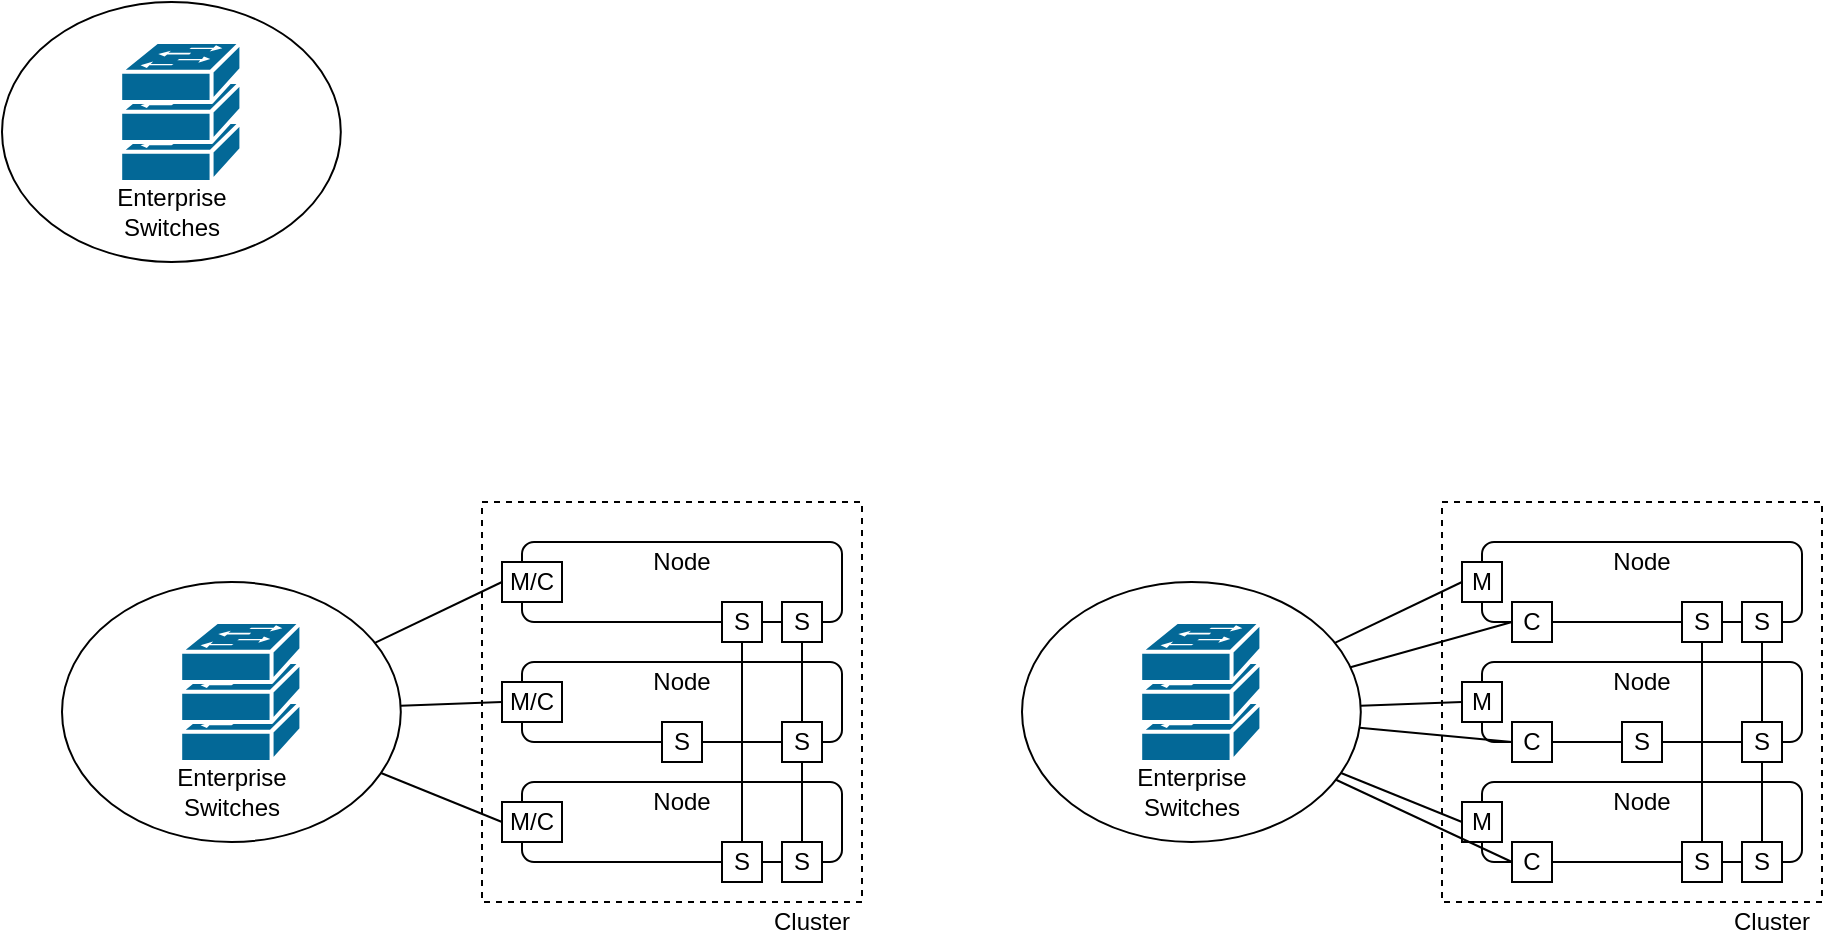 <mxfile version="24.1.0" type="device" pages="3">
  <diagram name="Switchless" id="L3JFJF_DtL5ET09tro5s">
    <mxGraphModel dx="1434" dy="836" grid="1" gridSize="10" guides="1" tooltips="1" connect="1" arrows="1" fold="1" page="1" pageScale="1" pageWidth="1100" pageHeight="1100" math="0" shadow="0">
      <root>
        <mxCell id="0" />
        <mxCell id="1" parent="0" />
        <mxCell id="WB8L8hGzroc2A-S5RZO--23" value="" style="rounded=0;whiteSpace=wrap;html=1;fillColor=none;dashed=1;" parent="1" vertex="1">
          <mxGeometry x="320" y="440" width="190" height="200" as="geometry" />
        </mxCell>
        <mxCell id="WB8L8hGzroc2A-S5RZO--2" value="" style="rounded=1;whiteSpace=wrap;html=1;" parent="1" vertex="1">
          <mxGeometry x="340" y="460" width="160" height="40" as="geometry" />
        </mxCell>
        <mxCell id="WB8L8hGzroc2A-S5RZO--10" value="" style="rounded=1;whiteSpace=wrap;html=1;" parent="1" vertex="1">
          <mxGeometry x="340" y="520" width="160" height="40" as="geometry" />
        </mxCell>
        <mxCell id="WB8L8hGzroc2A-S5RZO--16" value="" style="rounded=1;whiteSpace=wrap;html=1;" parent="1" vertex="1">
          <mxGeometry x="340" y="580" width="160" height="40" as="geometry" />
        </mxCell>
        <mxCell id="WB8L8hGzroc2A-S5RZO--5" value="S" style="rounded=0;whiteSpace=wrap;html=1;" parent="1" vertex="1">
          <mxGeometry x="470" y="490" width="20" height="20" as="geometry" />
        </mxCell>
        <mxCell id="WB8L8hGzroc2A-S5RZO--6" value="S" style="rounded=0;whiteSpace=wrap;html=1;" parent="1" vertex="1">
          <mxGeometry x="440" y="490" width="20" height="20" as="geometry" />
        </mxCell>
        <mxCell id="WB8L8hGzroc2A-S5RZO--7" value="M/C" style="rounded=0;whiteSpace=wrap;html=1;" parent="1" vertex="1">
          <mxGeometry x="330" y="470" width="30" height="20" as="geometry" />
        </mxCell>
        <mxCell id="WB8L8hGzroc2A-S5RZO--11" value="S" style="rounded=0;whiteSpace=wrap;html=1;" parent="1" vertex="1">
          <mxGeometry x="470" y="550" width="20" height="20" as="geometry" />
        </mxCell>
        <mxCell id="WB8L8hGzroc2A-S5RZO--12" value="S" style="rounded=0;whiteSpace=wrap;html=1;" parent="1" vertex="1">
          <mxGeometry x="410" y="550" width="20" height="20" as="geometry" />
        </mxCell>
        <mxCell id="WB8L8hGzroc2A-S5RZO--13" value="M/C" style="rounded=0;whiteSpace=wrap;html=1;" parent="1" vertex="1">
          <mxGeometry x="330" y="530" width="30" height="20" as="geometry" />
        </mxCell>
        <mxCell id="WB8L8hGzroc2A-S5RZO--17" value="S" style="rounded=0;whiteSpace=wrap;html=1;" parent="1" vertex="1">
          <mxGeometry x="470" y="610" width="20" height="20" as="geometry" />
        </mxCell>
        <mxCell id="WB8L8hGzroc2A-S5RZO--18" value="S" style="rounded=0;whiteSpace=wrap;html=1;" parent="1" vertex="1">
          <mxGeometry x="440" y="610" width="20" height="20" as="geometry" />
        </mxCell>
        <mxCell id="WB8L8hGzroc2A-S5RZO--19" value="M/C" style="rounded=0;whiteSpace=wrap;html=1;" parent="1" vertex="1">
          <mxGeometry x="330" y="590" width="30" height="20" as="geometry" />
        </mxCell>
        <mxCell id="WB8L8hGzroc2A-S5RZO--33" value="Cluster" style="text;html=1;align=center;verticalAlign=middle;whiteSpace=wrap;rounded=0;" parent="1" vertex="1">
          <mxGeometry x="460" y="640" width="50" height="20" as="geometry" />
        </mxCell>
        <mxCell id="WB8L8hGzroc2A-S5RZO--35" style="rounded=0;orthogonalLoop=1;jettySize=auto;html=1;exitX=0.5;exitY=1;exitDx=0;exitDy=0;entryX=0.5;entryY=0;entryDx=0;entryDy=0;endArrow=none;endFill=0;" parent="1" source="WB8L8hGzroc2A-S5RZO--5" target="WB8L8hGzroc2A-S5RZO--11" edge="1">
          <mxGeometry relative="1" as="geometry" />
        </mxCell>
        <mxCell id="WB8L8hGzroc2A-S5RZO--39" style="rounded=0;orthogonalLoop=1;jettySize=auto;html=1;exitX=0.5;exitY=1;exitDx=0;exitDy=0;entryX=0.5;entryY=0;entryDx=0;entryDy=0;endArrow=none;endFill=0;" parent="1" source="WB8L8hGzroc2A-S5RZO--6" target="WB8L8hGzroc2A-S5RZO--18" edge="1">
          <mxGeometry relative="1" as="geometry" />
        </mxCell>
        <mxCell id="WB8L8hGzroc2A-S5RZO--32" style="rounded=0;orthogonalLoop=1;jettySize=auto;html=1;exitX=0;exitY=0.5;exitDx=0;exitDy=0;endArrow=none;endFill=0;" parent="1" source="WB8L8hGzroc2A-S5RZO--7" target="-4HlIxqyWWa6Zrts2cWI-13" edge="1">
          <mxGeometry relative="1" as="geometry">
            <mxPoint x="214.944" y="545" as="targetPoint" />
          </mxGeometry>
        </mxCell>
        <mxCell id="WB8L8hGzroc2A-S5RZO--37" style="rounded=0;orthogonalLoop=1;jettySize=auto;html=1;exitX=0.5;exitY=1;exitDx=0;exitDy=0;entryX=0.5;entryY=0;entryDx=0;entryDy=0;endArrow=none;endFill=0;" parent="1" source="WB8L8hGzroc2A-S5RZO--11" target="WB8L8hGzroc2A-S5RZO--17" edge="1">
          <mxGeometry relative="1" as="geometry" />
        </mxCell>
        <mxCell id="WB8L8hGzroc2A-S5RZO--31" style="rounded=0;orthogonalLoop=1;jettySize=auto;html=1;exitX=0;exitY=0.5;exitDx=0;exitDy=0;endArrow=none;endFill=0;" parent="1" source="WB8L8hGzroc2A-S5RZO--13" target="-4HlIxqyWWa6Zrts2cWI-13" edge="1">
          <mxGeometry relative="1" as="geometry">
            <mxPoint x="215.3" y="556.205" as="targetPoint" />
          </mxGeometry>
        </mxCell>
        <mxCell id="WB8L8hGzroc2A-S5RZO--30" style="rounded=0;orthogonalLoop=1;jettySize=auto;html=1;exitX=0;exitY=0.5;exitDx=0;exitDy=0;endArrow=none;endFill=0;" parent="1" source="WB8L8hGzroc2A-S5RZO--19" target="-4HlIxqyWWa6Zrts2cWI-13" edge="1">
          <mxGeometry relative="1" as="geometry">
            <mxPoint x="215.3" y="567.589" as="targetPoint" />
          </mxGeometry>
        </mxCell>
        <mxCell id="WB8L8hGzroc2A-S5RZO--42" value="" style="rounded=0;whiteSpace=wrap;html=1;fillColor=none;dashed=1;" parent="1" vertex="1">
          <mxGeometry x="800" y="440" width="190" height="200" as="geometry" />
        </mxCell>
        <mxCell id="WB8L8hGzroc2A-S5RZO--43" value="" style="rounded=1;whiteSpace=wrap;html=1;" parent="1" vertex="1">
          <mxGeometry x="820" y="460" width="160" height="40" as="geometry" />
        </mxCell>
        <mxCell id="WB8L8hGzroc2A-S5RZO--44" value="" style="rounded=1;whiteSpace=wrap;html=1;" parent="1" vertex="1">
          <mxGeometry x="820" y="520" width="160" height="40" as="geometry" />
        </mxCell>
        <mxCell id="WB8L8hGzroc2A-S5RZO--45" value="" style="rounded=1;whiteSpace=wrap;html=1;" parent="1" vertex="1">
          <mxGeometry x="820" y="580" width="160" height="40" as="geometry" />
        </mxCell>
        <mxCell id="WB8L8hGzroc2A-S5RZO--46" value="S" style="rounded=0;whiteSpace=wrap;html=1;" parent="1" vertex="1">
          <mxGeometry x="950" y="490" width="20" height="20" as="geometry" />
        </mxCell>
        <mxCell id="WB8L8hGzroc2A-S5RZO--47" value="S" style="rounded=0;whiteSpace=wrap;html=1;" parent="1" vertex="1">
          <mxGeometry x="920" y="490" width="20" height="20" as="geometry" />
        </mxCell>
        <mxCell id="WB8L8hGzroc2A-S5RZO--48" value="M" style="rounded=0;whiteSpace=wrap;html=1;" parent="1" vertex="1">
          <mxGeometry x="810" y="470" width="20" height="20" as="geometry" />
        </mxCell>
        <mxCell id="WB8L8hGzroc2A-S5RZO--49" value="S" style="rounded=0;whiteSpace=wrap;html=1;" parent="1" vertex="1">
          <mxGeometry x="950" y="550" width="20" height="20" as="geometry" />
        </mxCell>
        <mxCell id="WB8L8hGzroc2A-S5RZO--50" value="S" style="rounded=0;whiteSpace=wrap;html=1;" parent="1" vertex="1">
          <mxGeometry x="890" y="550" width="20" height="20" as="geometry" />
        </mxCell>
        <mxCell id="WB8L8hGzroc2A-S5RZO--52" value="S" style="rounded=0;whiteSpace=wrap;html=1;" parent="1" vertex="1">
          <mxGeometry x="950" y="610" width="20" height="20" as="geometry" />
        </mxCell>
        <mxCell id="WB8L8hGzroc2A-S5RZO--53" value="S" style="rounded=0;whiteSpace=wrap;html=1;" parent="1" vertex="1">
          <mxGeometry x="920" y="610" width="20" height="20" as="geometry" />
        </mxCell>
        <mxCell id="WB8L8hGzroc2A-S5RZO--55" value="Cluster" style="text;html=1;align=center;verticalAlign=middle;whiteSpace=wrap;rounded=0;" parent="1" vertex="1">
          <mxGeometry x="940" y="640" width="50" height="20" as="geometry" />
        </mxCell>
        <mxCell id="WB8L8hGzroc2A-S5RZO--56" style="rounded=0;orthogonalLoop=1;jettySize=auto;html=1;exitX=0.5;exitY=1;exitDx=0;exitDy=0;entryX=0.5;entryY=0;entryDx=0;entryDy=0;endArrow=none;endFill=0;" parent="1" source="WB8L8hGzroc2A-S5RZO--46" target="WB8L8hGzroc2A-S5RZO--49" edge="1">
          <mxGeometry relative="1" as="geometry" />
        </mxCell>
        <mxCell id="WB8L8hGzroc2A-S5RZO--57" style="rounded=0;orthogonalLoop=1;jettySize=auto;html=1;exitX=0.5;exitY=1;exitDx=0;exitDy=0;entryX=0.5;entryY=0;entryDx=0;entryDy=0;endArrow=none;endFill=0;" parent="1" source="WB8L8hGzroc2A-S5RZO--47" target="WB8L8hGzroc2A-S5RZO--53" edge="1">
          <mxGeometry relative="1" as="geometry" />
        </mxCell>
        <mxCell id="WB8L8hGzroc2A-S5RZO--58" style="rounded=0;orthogonalLoop=1;jettySize=auto;html=1;exitX=0;exitY=0.5;exitDx=0;exitDy=0;endArrow=none;endFill=0;" parent="1" source="WB8L8hGzroc2A-S5RZO--48" target="-4HlIxqyWWa6Zrts2cWI-19" edge="1">
          <mxGeometry relative="1" as="geometry">
            <mxPoint x="843.755" y="560" as="targetPoint" />
          </mxGeometry>
        </mxCell>
        <mxCell id="WB8L8hGzroc2A-S5RZO--60" style="rounded=0;orthogonalLoop=1;jettySize=auto;html=1;exitX=0.5;exitY=1;exitDx=0;exitDy=0;entryX=0.5;entryY=0;entryDx=0;entryDy=0;endArrow=none;endFill=0;" parent="1" source="WB8L8hGzroc2A-S5RZO--49" target="WB8L8hGzroc2A-S5RZO--52" edge="1">
          <mxGeometry relative="1" as="geometry" />
        </mxCell>
        <mxCell id="WB8L8hGzroc2A-S5RZO--65" style="rounded=0;orthogonalLoop=1;jettySize=auto;html=1;exitX=0;exitY=0.5;exitDx=0;exitDy=0;endArrow=none;endFill=0;" parent="1" source="WB8L8hGzroc2A-S5RZO--64" target="-4HlIxqyWWa6Zrts2cWI-19" edge="1">
          <mxGeometry relative="1" as="geometry">
            <mxPoint x="853.24" y="560" as="targetPoint" />
          </mxGeometry>
        </mxCell>
        <mxCell id="WB8L8hGzroc2A-S5RZO--64" value="C" style="rounded=0;whiteSpace=wrap;html=1;" parent="1" vertex="1">
          <mxGeometry x="835" y="490" width="20" height="20" as="geometry" />
        </mxCell>
        <mxCell id="WB8L8hGzroc2A-S5RZO--70" style="rounded=0;orthogonalLoop=1;jettySize=auto;html=1;exitX=0;exitY=0.5;exitDx=0;exitDy=0;endArrow=none;endFill=0;" parent="1" source="WB8L8hGzroc2A-S5RZO--66" target="-4HlIxqyWWa6Zrts2cWI-19" edge="1">
          <mxGeometry relative="1" as="geometry">
            <mxPoint x="860.6" y="563.177" as="targetPoint" />
          </mxGeometry>
        </mxCell>
        <mxCell id="WB8L8hGzroc2A-S5RZO--66" value="M" style="rounded=0;whiteSpace=wrap;html=1;" parent="1" vertex="1">
          <mxGeometry x="810" y="530" width="20" height="20" as="geometry" />
        </mxCell>
        <mxCell id="WB8L8hGzroc2A-S5RZO--71" style="rounded=0;orthogonalLoop=1;jettySize=auto;html=1;exitX=0;exitY=0.5;exitDx=0;exitDy=0;endArrow=none;endFill=0;" parent="1" source="WB8L8hGzroc2A-S5RZO--67" target="-4HlIxqyWWa6Zrts2cWI-19" edge="1">
          <mxGeometry relative="1" as="geometry">
            <mxPoint x="860.6" y="571.037" as="targetPoint" />
          </mxGeometry>
        </mxCell>
        <mxCell id="WB8L8hGzroc2A-S5RZO--67" value="C" style="rounded=0;whiteSpace=wrap;html=1;" parent="1" vertex="1">
          <mxGeometry x="835" y="550" width="20" height="20" as="geometry" />
        </mxCell>
        <mxCell id="WB8L8hGzroc2A-S5RZO--72" style="rounded=0;orthogonalLoop=1;jettySize=auto;html=1;exitX=0;exitY=0.5;exitDx=0;exitDy=0;endArrow=none;endFill=0;" parent="1" source="WB8L8hGzroc2A-S5RZO--68" target="-4HlIxqyWWa6Zrts2cWI-19" edge="1">
          <mxGeometry relative="1" as="geometry">
            <mxPoint x="860.6" y="583.445" as="targetPoint" />
          </mxGeometry>
        </mxCell>
        <mxCell id="WB8L8hGzroc2A-S5RZO--68" value="M" style="rounded=0;whiteSpace=wrap;html=1;" parent="1" vertex="1">
          <mxGeometry x="810" y="590" width="20" height="20" as="geometry" />
        </mxCell>
        <mxCell id="WB8L8hGzroc2A-S5RZO--73" style="rounded=0;orthogonalLoop=1;jettySize=auto;html=1;exitX=0;exitY=0.5;exitDx=0;exitDy=0;endArrow=none;endFill=0;" parent="1" source="WB8L8hGzroc2A-S5RZO--69" target="-4HlIxqyWWa6Zrts2cWI-19" edge="1">
          <mxGeometry relative="1" as="geometry">
            <mxPoint x="860.6" y="586.888" as="targetPoint" />
          </mxGeometry>
        </mxCell>
        <mxCell id="WB8L8hGzroc2A-S5RZO--69" value="C" style="rounded=0;whiteSpace=wrap;html=1;" parent="1" vertex="1">
          <mxGeometry x="835" y="610" width="20" height="20" as="geometry" />
        </mxCell>
        <mxCell id="WB8L8hGzroc2A-S5RZO--74" value="Node" style="text;html=1;align=center;verticalAlign=middle;whiteSpace=wrap;rounded=0;" parent="1" vertex="1">
          <mxGeometry x="400" y="520" width="40" height="20" as="geometry" />
        </mxCell>
        <mxCell id="WB8L8hGzroc2A-S5RZO--75" value="Node" style="text;html=1;align=center;verticalAlign=middle;whiteSpace=wrap;rounded=0;" parent="1" vertex="1">
          <mxGeometry x="400" y="460" width="40" height="20" as="geometry" />
        </mxCell>
        <mxCell id="WB8L8hGzroc2A-S5RZO--76" value="Node" style="text;html=1;align=center;verticalAlign=middle;whiteSpace=wrap;rounded=0;" parent="1" vertex="1">
          <mxGeometry x="400" y="580" width="40" height="20" as="geometry" />
        </mxCell>
        <mxCell id="WB8L8hGzroc2A-S5RZO--77" value="Node" style="text;html=1;align=center;verticalAlign=middle;whiteSpace=wrap;rounded=0;" parent="1" vertex="1">
          <mxGeometry x="880" y="520" width="40" height="20" as="geometry" />
        </mxCell>
        <mxCell id="WB8L8hGzroc2A-S5RZO--78" value="Node" style="text;html=1;align=center;verticalAlign=middle;whiteSpace=wrap;rounded=0;" parent="1" vertex="1">
          <mxGeometry x="880" y="460" width="40" height="20" as="geometry" />
        </mxCell>
        <mxCell id="WB8L8hGzroc2A-S5RZO--79" value="Node" style="text;html=1;align=center;verticalAlign=middle;whiteSpace=wrap;rounded=0;" parent="1" vertex="1">
          <mxGeometry x="880" y="580" width="40" height="20" as="geometry" />
        </mxCell>
        <mxCell id="-4HlIxqyWWa6Zrts2cWI-11" value="" style="group" parent="1" vertex="1" connectable="0">
          <mxGeometry x="80.0" y="190" width="169.4" height="130" as="geometry" />
        </mxCell>
        <mxCell id="-4HlIxqyWWa6Zrts2cWI-6" value="" style="ellipse;whiteSpace=wrap;html=1;" parent="-4HlIxqyWWa6Zrts2cWI-11" vertex="1">
          <mxGeometry width="169.4" height="130" as="geometry" />
        </mxCell>
        <mxCell id="-4HlIxqyWWa6Zrts2cWI-7" value="" style="shape=mxgraph.cisco.switches.workgroup_switch;sketch=0;html=1;pointerEvents=1;dashed=0;fillColor=#036897;strokeColor=#ffffff;strokeWidth=2;verticalLabelPosition=bottom;verticalAlign=top;align=center;outlineConnect=0;aspect=fixed;" parent="-4HlIxqyWWa6Zrts2cWI-11" vertex="1">
          <mxGeometry x="59.1" y="60" width="60.6" height="30" as="geometry" />
        </mxCell>
        <mxCell id="-4HlIxqyWWa6Zrts2cWI-8" value="" style="shape=mxgraph.cisco.switches.workgroup_switch;sketch=0;html=1;pointerEvents=1;dashed=0;fillColor=#036897;strokeColor=#ffffff;strokeWidth=2;verticalLabelPosition=bottom;verticalAlign=top;align=center;outlineConnect=0;aspect=fixed;" parent="-4HlIxqyWWa6Zrts2cWI-11" vertex="1">
          <mxGeometry x="59.1" y="40" width="60.6" height="30" as="geometry" />
        </mxCell>
        <mxCell id="-4HlIxqyWWa6Zrts2cWI-9" value="" style="shape=mxgraph.cisco.switches.workgroup_switch;sketch=0;html=1;pointerEvents=1;dashed=0;fillColor=#036897;strokeColor=#ffffff;strokeWidth=2;verticalLabelPosition=bottom;verticalAlign=top;align=center;outlineConnect=0;aspect=fixed;" parent="-4HlIxqyWWa6Zrts2cWI-11" vertex="1">
          <mxGeometry x="59.1" y="20" width="60.6" height="30" as="geometry" />
        </mxCell>
        <mxCell id="-4HlIxqyWWa6Zrts2cWI-10" value="Enterprise&lt;div&gt;Switches&lt;/div&gt;" style="text;html=1;align=center;verticalAlign=middle;whiteSpace=wrap;rounded=0;" parent="-4HlIxqyWWa6Zrts2cWI-11" vertex="1">
          <mxGeometry x="49.7" y="90" width="70" height="30" as="geometry" />
        </mxCell>
        <mxCell id="-4HlIxqyWWa6Zrts2cWI-12" value="" style="group" parent="1" vertex="1" connectable="0">
          <mxGeometry x="110.0" y="480" width="169.4" height="130" as="geometry" />
        </mxCell>
        <mxCell id="-4HlIxqyWWa6Zrts2cWI-13" value="" style="ellipse;whiteSpace=wrap;html=1;" parent="-4HlIxqyWWa6Zrts2cWI-12" vertex="1">
          <mxGeometry width="169.4" height="130" as="geometry" />
        </mxCell>
        <mxCell id="-4HlIxqyWWa6Zrts2cWI-14" value="" style="shape=mxgraph.cisco.switches.workgroup_switch;sketch=0;html=1;pointerEvents=1;dashed=0;fillColor=#036897;strokeColor=#ffffff;strokeWidth=2;verticalLabelPosition=bottom;verticalAlign=top;align=center;outlineConnect=0;aspect=fixed;" parent="-4HlIxqyWWa6Zrts2cWI-12" vertex="1">
          <mxGeometry x="59.1" y="60" width="60.6" height="30" as="geometry" />
        </mxCell>
        <mxCell id="-4HlIxqyWWa6Zrts2cWI-15" value="" style="shape=mxgraph.cisco.switches.workgroup_switch;sketch=0;html=1;pointerEvents=1;dashed=0;fillColor=#036897;strokeColor=#ffffff;strokeWidth=2;verticalLabelPosition=bottom;verticalAlign=top;align=center;outlineConnect=0;aspect=fixed;" parent="-4HlIxqyWWa6Zrts2cWI-12" vertex="1">
          <mxGeometry x="59.1" y="40" width="60.6" height="30" as="geometry" />
        </mxCell>
        <mxCell id="-4HlIxqyWWa6Zrts2cWI-16" value="" style="shape=mxgraph.cisco.switches.workgroup_switch;sketch=0;html=1;pointerEvents=1;dashed=0;fillColor=#036897;strokeColor=#ffffff;strokeWidth=2;verticalLabelPosition=bottom;verticalAlign=top;align=center;outlineConnect=0;aspect=fixed;" parent="-4HlIxqyWWa6Zrts2cWI-12" vertex="1">
          <mxGeometry x="59.1" y="20" width="60.6" height="30" as="geometry" />
        </mxCell>
        <mxCell id="-4HlIxqyWWa6Zrts2cWI-17" value="Enterprise&lt;div&gt;Switches&lt;/div&gt;" style="text;html=1;align=center;verticalAlign=middle;whiteSpace=wrap;rounded=0;" parent="-4HlIxqyWWa6Zrts2cWI-12" vertex="1">
          <mxGeometry x="49.7" y="90" width="70" height="30" as="geometry" />
        </mxCell>
        <mxCell id="-4HlIxqyWWa6Zrts2cWI-18" value="" style="group" parent="1" vertex="1" connectable="0">
          <mxGeometry x="590" y="480" width="169.4" height="130" as="geometry" />
        </mxCell>
        <mxCell id="-4HlIxqyWWa6Zrts2cWI-19" value="" style="ellipse;whiteSpace=wrap;html=1;" parent="-4HlIxqyWWa6Zrts2cWI-18" vertex="1">
          <mxGeometry width="169.4" height="130" as="geometry" />
        </mxCell>
        <mxCell id="-4HlIxqyWWa6Zrts2cWI-20" value="" style="shape=mxgraph.cisco.switches.workgroup_switch;sketch=0;html=1;pointerEvents=1;dashed=0;fillColor=#036897;strokeColor=#ffffff;strokeWidth=2;verticalLabelPosition=bottom;verticalAlign=top;align=center;outlineConnect=0;aspect=fixed;" parent="-4HlIxqyWWa6Zrts2cWI-18" vertex="1">
          <mxGeometry x="59.1" y="60" width="60.6" height="30" as="geometry" />
        </mxCell>
        <mxCell id="-4HlIxqyWWa6Zrts2cWI-21" value="" style="shape=mxgraph.cisco.switches.workgroup_switch;sketch=0;html=1;pointerEvents=1;dashed=0;fillColor=#036897;strokeColor=#ffffff;strokeWidth=2;verticalLabelPosition=bottom;verticalAlign=top;align=center;outlineConnect=0;aspect=fixed;" parent="-4HlIxqyWWa6Zrts2cWI-18" vertex="1">
          <mxGeometry x="59.1" y="40" width="60.6" height="30" as="geometry" />
        </mxCell>
        <mxCell id="-4HlIxqyWWa6Zrts2cWI-22" value="" style="shape=mxgraph.cisco.switches.workgroup_switch;sketch=0;html=1;pointerEvents=1;dashed=0;fillColor=#036897;strokeColor=#ffffff;strokeWidth=2;verticalLabelPosition=bottom;verticalAlign=top;align=center;outlineConnect=0;aspect=fixed;" parent="-4HlIxqyWWa6Zrts2cWI-18" vertex="1">
          <mxGeometry x="59.1" y="20" width="60.6" height="30" as="geometry" />
        </mxCell>
        <mxCell id="-4HlIxqyWWa6Zrts2cWI-23" value="Enterprise&lt;div&gt;Switches&lt;/div&gt;" style="text;html=1;align=center;verticalAlign=middle;whiteSpace=wrap;rounded=0;" parent="-4HlIxqyWWa6Zrts2cWI-18" vertex="1">
          <mxGeometry x="49.7" y="90" width="70" height="30" as="geometry" />
        </mxCell>
      </root>
    </mxGraphModel>
  </diagram>
  <diagram id="7Ty9GieAcGpvPau6c2cH" name="Switched NC">
    <mxGraphModel dx="1434" dy="836" grid="1" gridSize="10" guides="1" tooltips="1" connect="1" arrows="1" fold="1" page="1" pageScale="1" pageWidth="1100" pageHeight="1100" math="0" shadow="0">
      <root>
        <mxCell id="0" />
        <mxCell id="1" parent="0" />
        <mxCell id="OV2L5JuDVqSztKzawJqR-21" value="" style="rounded=0;whiteSpace=wrap;html=1;fillColor=none;dashed=1;" parent="1" vertex="1">
          <mxGeometry x="800" y="440" width="190" height="200" as="geometry" />
        </mxCell>
        <mxCell id="OV2L5JuDVqSztKzawJqR-22" value="" style="rounded=1;whiteSpace=wrap;html=1;" parent="1" vertex="1">
          <mxGeometry x="820" y="460" width="160" height="40" as="geometry" />
        </mxCell>
        <mxCell id="OV2L5JuDVqSztKzawJqR-23" value="" style="rounded=1;whiteSpace=wrap;html=1;" parent="1" vertex="1">
          <mxGeometry x="820" y="520" width="160" height="40" as="geometry" />
        </mxCell>
        <mxCell id="OV2L5JuDVqSztKzawJqR-24" value="" style="rounded=1;whiteSpace=wrap;html=1;" parent="1" vertex="1">
          <mxGeometry x="820" y="580" width="160" height="40" as="geometry" />
        </mxCell>
        <mxCell id="OV2L5JuDVqSztKzawJqR-27" value="M" style="rounded=0;whiteSpace=wrap;html=1;" parent="1" vertex="1">
          <mxGeometry x="810" y="470" width="20" height="20" as="geometry" />
        </mxCell>
        <mxCell id="OV2L5JuDVqSztKzawJqR-32" value="Cluster" style="text;html=1;align=center;verticalAlign=middle;whiteSpace=wrap;rounded=0;" parent="1" vertex="1">
          <mxGeometry x="940" y="640" width="50" height="20" as="geometry" />
        </mxCell>
        <mxCell id="OV2L5JuDVqSztKzawJqR-35" style="rounded=0;orthogonalLoop=1;jettySize=auto;html=1;exitX=0;exitY=0.5;exitDx=0;exitDy=0;endArrow=none;endFill=0;" parent="1" source="OV2L5JuDVqSztKzawJqR-27" target="OV2L5JuDVqSztKzawJqR-66" edge="1">
          <mxGeometry relative="1" as="geometry">
            <mxPoint x="843.755" y="560" as="targetPoint" />
          </mxGeometry>
        </mxCell>
        <mxCell id="OV2L5JuDVqSztKzawJqR-37" style="rounded=0;orthogonalLoop=1;jettySize=auto;html=1;exitX=0;exitY=0.5;exitDx=0;exitDy=0;endArrow=none;endFill=0;" parent="1" source="OV2L5JuDVqSztKzawJqR-38" target="OV2L5JuDVqSztKzawJqR-66" edge="1">
          <mxGeometry relative="1" as="geometry">
            <mxPoint x="853.24" y="560" as="targetPoint" />
          </mxGeometry>
        </mxCell>
        <mxCell id="OV2L5JuDVqSztKzawJqR-39" style="rounded=0;orthogonalLoop=1;jettySize=auto;html=1;exitX=0;exitY=0.5;exitDx=0;exitDy=0;endArrow=none;endFill=0;" parent="1" source="OV2L5JuDVqSztKzawJqR-40" target="OV2L5JuDVqSztKzawJqR-66" edge="1">
          <mxGeometry relative="1" as="geometry">
            <mxPoint x="860.6" y="563.177" as="targetPoint" />
          </mxGeometry>
        </mxCell>
        <mxCell id="OV2L5JuDVqSztKzawJqR-40" value="M" style="rounded=0;whiteSpace=wrap;html=1;" parent="1" vertex="1">
          <mxGeometry x="810" y="530" width="20" height="20" as="geometry" />
        </mxCell>
        <mxCell id="OV2L5JuDVqSztKzawJqR-41" style="rounded=0;orthogonalLoop=1;jettySize=auto;html=1;exitX=0;exitY=0.5;exitDx=0;exitDy=0;endArrow=none;endFill=0;" parent="1" source="OV2L5JuDVqSztKzawJqR-42" target="OV2L5JuDVqSztKzawJqR-66" edge="1">
          <mxGeometry relative="1" as="geometry">
            <mxPoint x="860.6" y="571.037" as="targetPoint" />
          </mxGeometry>
        </mxCell>
        <mxCell id="OV2L5JuDVqSztKzawJqR-43" style="rounded=0;orthogonalLoop=1;jettySize=auto;html=1;exitX=0;exitY=0.5;exitDx=0;exitDy=0;endArrow=none;endFill=0;" parent="1" source="OV2L5JuDVqSztKzawJqR-44" target="OV2L5JuDVqSztKzawJqR-66" edge="1">
          <mxGeometry relative="1" as="geometry">
            <mxPoint x="860.6" y="583.445" as="targetPoint" />
          </mxGeometry>
        </mxCell>
        <mxCell id="OV2L5JuDVqSztKzawJqR-44" value="M" style="rounded=0;whiteSpace=wrap;html=1;" parent="1" vertex="1">
          <mxGeometry x="810" y="590" width="20" height="20" as="geometry" />
        </mxCell>
        <mxCell id="OV2L5JuDVqSztKzawJqR-45" style="rounded=0;orthogonalLoop=1;jettySize=auto;html=1;exitX=0;exitY=0.5;exitDx=0;exitDy=0;endArrow=none;endFill=0;" parent="1" source="OV2L5JuDVqSztKzawJqR-46" target="OV2L5JuDVqSztKzawJqR-66" edge="1">
          <mxGeometry relative="1" as="geometry">
            <mxPoint x="860.6" y="586.888" as="targetPoint" />
          </mxGeometry>
        </mxCell>
        <mxCell id="OV2L5JuDVqSztKzawJqR-46" value="C" style="rounded=0;whiteSpace=wrap;html=1;" parent="1" vertex="1">
          <mxGeometry x="850" y="610" width="20" height="20" as="geometry" />
        </mxCell>
        <mxCell id="OV2L5JuDVqSztKzawJqR-50" value="Node" style="text;html=1;align=center;verticalAlign=middle;whiteSpace=wrap;rounded=0;" parent="1" vertex="1">
          <mxGeometry x="880" y="520" width="40" height="20" as="geometry" />
        </mxCell>
        <mxCell id="OV2L5JuDVqSztKzawJqR-51" value="Node" style="text;html=1;align=center;verticalAlign=middle;whiteSpace=wrap;rounded=0;" parent="1" vertex="1">
          <mxGeometry x="880" y="460" width="40" height="20" as="geometry" />
        </mxCell>
        <mxCell id="OV2L5JuDVqSztKzawJqR-52" value="Node" style="text;html=1;align=center;verticalAlign=middle;whiteSpace=wrap;rounded=0;" parent="1" vertex="1">
          <mxGeometry x="880" y="580" width="40" height="20" as="geometry" />
        </mxCell>
        <mxCell id="OV2L5JuDVqSztKzawJqR-53" value="" style="group" parent="1" vertex="1" connectable="0">
          <mxGeometry x="80.0" y="190" width="169.4" height="130" as="geometry" />
        </mxCell>
        <mxCell id="OV2L5JuDVqSztKzawJqR-54" value="" style="ellipse;whiteSpace=wrap;html=1;" parent="OV2L5JuDVqSztKzawJqR-53" vertex="1">
          <mxGeometry width="169.4" height="130" as="geometry" />
        </mxCell>
        <mxCell id="OV2L5JuDVqSztKzawJqR-55" value="" style="shape=mxgraph.cisco.switches.workgroup_switch;sketch=0;html=1;pointerEvents=1;dashed=0;fillColor=#036897;strokeColor=#ffffff;strokeWidth=2;verticalLabelPosition=bottom;verticalAlign=top;align=center;outlineConnect=0;aspect=fixed;" parent="OV2L5JuDVqSztKzawJqR-53" vertex="1">
          <mxGeometry x="59.1" y="60" width="60.6" height="30" as="geometry" />
        </mxCell>
        <mxCell id="OV2L5JuDVqSztKzawJqR-56" value="" style="shape=mxgraph.cisco.switches.workgroup_switch;sketch=0;html=1;pointerEvents=1;dashed=0;fillColor=#036897;strokeColor=#ffffff;strokeWidth=2;verticalLabelPosition=bottom;verticalAlign=top;align=center;outlineConnect=0;aspect=fixed;" parent="OV2L5JuDVqSztKzawJqR-53" vertex="1">
          <mxGeometry x="59.1" y="40" width="60.6" height="30" as="geometry" />
        </mxCell>
        <mxCell id="OV2L5JuDVqSztKzawJqR-57" value="" style="shape=mxgraph.cisco.switches.workgroup_switch;sketch=0;html=1;pointerEvents=1;dashed=0;fillColor=#036897;strokeColor=#ffffff;strokeWidth=2;verticalLabelPosition=bottom;verticalAlign=top;align=center;outlineConnect=0;aspect=fixed;" parent="OV2L5JuDVqSztKzawJqR-53" vertex="1">
          <mxGeometry x="59.1" y="20" width="60.6" height="30" as="geometry" />
        </mxCell>
        <mxCell id="OV2L5JuDVqSztKzawJqR-58" value="Enterprise&lt;div&gt;Switches&lt;/div&gt;" style="text;html=1;align=center;verticalAlign=middle;whiteSpace=wrap;rounded=0;" parent="OV2L5JuDVqSztKzawJqR-53" vertex="1">
          <mxGeometry x="49.7" y="90" width="70" height="30" as="geometry" />
        </mxCell>
        <mxCell id="OV2L5JuDVqSztKzawJqR-65" value="" style="group" parent="1" vertex="1" connectable="0">
          <mxGeometry x="590" y="520" width="169.4" height="130" as="geometry" />
        </mxCell>
        <mxCell id="OV2L5JuDVqSztKzawJqR-66" value="" style="ellipse;whiteSpace=wrap;html=1;" parent="OV2L5JuDVqSztKzawJqR-65" vertex="1">
          <mxGeometry width="169.4" height="130" as="geometry" />
        </mxCell>
        <mxCell id="OV2L5JuDVqSztKzawJqR-67" value="" style="shape=mxgraph.cisco.switches.workgroup_switch;sketch=0;html=1;pointerEvents=1;dashed=0;fillColor=#036897;strokeColor=#ffffff;strokeWidth=2;verticalLabelPosition=bottom;verticalAlign=top;align=center;outlineConnect=0;aspect=fixed;" parent="OV2L5JuDVqSztKzawJqR-65" vertex="1">
          <mxGeometry x="59.1" y="60" width="60.6" height="30" as="geometry" />
        </mxCell>
        <mxCell id="OV2L5JuDVqSztKzawJqR-68" value="" style="shape=mxgraph.cisco.switches.workgroup_switch;sketch=0;html=1;pointerEvents=1;dashed=0;fillColor=#036897;strokeColor=#ffffff;strokeWidth=2;verticalLabelPosition=bottom;verticalAlign=top;align=center;outlineConnect=0;aspect=fixed;" parent="OV2L5JuDVqSztKzawJqR-65" vertex="1">
          <mxGeometry x="59.1" y="40" width="60.6" height="30" as="geometry" />
        </mxCell>
        <mxCell id="OV2L5JuDVqSztKzawJqR-69" value="" style="shape=mxgraph.cisco.switches.workgroup_switch;sketch=0;html=1;pointerEvents=1;dashed=0;fillColor=#036897;strokeColor=#ffffff;strokeWidth=2;verticalLabelPosition=bottom;verticalAlign=top;align=center;outlineConnect=0;aspect=fixed;" parent="OV2L5JuDVqSztKzawJqR-65" vertex="1">
          <mxGeometry x="59.1" y="20" width="60.6" height="30" as="geometry" />
        </mxCell>
        <mxCell id="OV2L5JuDVqSztKzawJqR-70" value="Enterprise&lt;div&gt;Switches&lt;/div&gt;" style="text;html=1;align=center;verticalAlign=middle;whiteSpace=wrap;rounded=0;" parent="OV2L5JuDVqSztKzawJqR-65" vertex="1">
          <mxGeometry x="49.7" y="90" width="70" height="30" as="geometry" />
        </mxCell>
        <mxCell id="1vqbXMm-DAETrAwy0eYL-1" value="" style="rounded=0;whiteSpace=wrap;html=1;fillColor=none;dashed=1;" parent="1" vertex="1">
          <mxGeometry x="320" y="440" width="190" height="200" as="geometry" />
        </mxCell>
        <mxCell id="1vqbXMm-DAETrAwy0eYL-2" value="" style="rounded=1;whiteSpace=wrap;html=1;" parent="1" vertex="1">
          <mxGeometry x="340" y="460" width="160" height="40" as="geometry" />
        </mxCell>
        <mxCell id="1vqbXMm-DAETrAwy0eYL-3" value="" style="rounded=1;whiteSpace=wrap;html=1;" parent="1" vertex="1">
          <mxGeometry x="340" y="520" width="160" height="40" as="geometry" />
        </mxCell>
        <mxCell id="1vqbXMm-DAETrAwy0eYL-4" value="" style="rounded=1;whiteSpace=wrap;html=1;" parent="1" vertex="1">
          <mxGeometry x="340" y="580" width="160" height="40" as="geometry" />
        </mxCell>
        <mxCell id="1vqbXMm-DAETrAwy0eYL-5" value="M/C" style="rounded=0;whiteSpace=wrap;html=1;" parent="1" vertex="1">
          <mxGeometry x="330" y="470" width="30" height="20" as="geometry" />
        </mxCell>
        <mxCell id="1vqbXMm-DAETrAwy0eYL-6" value="Cluster" style="text;html=1;align=center;verticalAlign=middle;whiteSpace=wrap;rounded=0;" parent="1" vertex="1">
          <mxGeometry x="460" y="640" width="50" height="20" as="geometry" />
        </mxCell>
        <mxCell id="1vqbXMm-DAETrAwy0eYL-7" style="rounded=0;orthogonalLoop=1;jettySize=auto;html=1;exitX=0;exitY=0.5;exitDx=0;exitDy=0;endArrow=none;endFill=0;" parent="1" source="1vqbXMm-DAETrAwy0eYL-5" target="1vqbXMm-DAETrAwy0eYL-22" edge="1">
          <mxGeometry relative="1" as="geometry">
            <mxPoint x="363.755" y="560" as="targetPoint" />
          </mxGeometry>
        </mxCell>
        <mxCell id="1vqbXMm-DAETrAwy0eYL-8" style="rounded=0;orthogonalLoop=1;jettySize=auto;html=1;exitX=0;exitY=0.5;exitDx=0;exitDy=0;endArrow=none;endFill=0;" parent="1" source="1vqbXMm-DAETrAwy0eYL-9" target="1vqbXMm-DAETrAwy0eYL-22" edge="1">
          <mxGeometry relative="1" as="geometry">
            <mxPoint x="373.24" y="560" as="targetPoint" />
          </mxGeometry>
        </mxCell>
        <mxCell id="1vqbXMm-DAETrAwy0eYL-9" value="S" style="rounded=0;whiteSpace=wrap;html=1;" parent="1" vertex="1">
          <mxGeometry x="370" y="490" width="20" height="20" as="geometry" />
        </mxCell>
        <mxCell id="1vqbXMm-DAETrAwy0eYL-10" style="rounded=0;orthogonalLoop=1;jettySize=auto;html=1;exitX=0;exitY=0.5;exitDx=0;exitDy=0;endArrow=none;endFill=0;" parent="1" source="1vqbXMm-DAETrAwy0eYL-11" target="1vqbXMm-DAETrAwy0eYL-22" edge="1">
          <mxGeometry relative="1" as="geometry">
            <mxPoint x="380.6" y="563.177" as="targetPoint" />
          </mxGeometry>
        </mxCell>
        <mxCell id="1vqbXMm-DAETrAwy0eYL-11" value="M/C" style="rounded=0;whiteSpace=wrap;html=1;" parent="1" vertex="1">
          <mxGeometry x="330" y="530" width="30" height="20" as="geometry" />
        </mxCell>
        <mxCell id="1vqbXMm-DAETrAwy0eYL-12" style="rounded=0;orthogonalLoop=1;jettySize=auto;html=1;exitX=0;exitY=0.5;exitDx=0;exitDy=0;endArrow=none;endFill=0;" parent="1" source="1vqbXMm-DAETrAwy0eYL-13" target="1vqbXMm-DAETrAwy0eYL-22" edge="1">
          <mxGeometry relative="1" as="geometry">
            <mxPoint x="380.6" y="571.037" as="targetPoint" />
          </mxGeometry>
        </mxCell>
        <mxCell id="1vqbXMm-DAETrAwy0eYL-13" value="S" style="rounded=0;whiteSpace=wrap;html=1;" parent="1" vertex="1">
          <mxGeometry x="370" y="550" width="20" height="20" as="geometry" />
        </mxCell>
        <mxCell id="1vqbXMm-DAETrAwy0eYL-14" style="rounded=0;orthogonalLoop=1;jettySize=auto;html=1;exitX=0;exitY=0.5;exitDx=0;exitDy=0;endArrow=none;endFill=0;" parent="1" source="1vqbXMm-DAETrAwy0eYL-15" target="1vqbXMm-DAETrAwy0eYL-22" edge="1">
          <mxGeometry relative="1" as="geometry">
            <mxPoint x="380.6" y="583.445" as="targetPoint" />
          </mxGeometry>
        </mxCell>
        <mxCell id="1vqbXMm-DAETrAwy0eYL-15" value="M/C" style="rounded=0;whiteSpace=wrap;html=1;" parent="1" vertex="1">
          <mxGeometry x="330" y="590" width="30" height="20" as="geometry" />
        </mxCell>
        <mxCell id="1vqbXMm-DAETrAwy0eYL-16" style="rounded=0;orthogonalLoop=1;jettySize=auto;html=1;exitX=0;exitY=0.5;exitDx=0;exitDy=0;endArrow=none;endFill=0;" parent="1" source="1vqbXMm-DAETrAwy0eYL-17" target="1vqbXMm-DAETrAwy0eYL-22" edge="1">
          <mxGeometry relative="1" as="geometry">
            <mxPoint x="380.6" y="586.888" as="targetPoint" />
          </mxGeometry>
        </mxCell>
        <mxCell id="1vqbXMm-DAETrAwy0eYL-17" value="S" style="rounded=0;whiteSpace=wrap;html=1;" parent="1" vertex="1">
          <mxGeometry x="370" y="610" width="20" height="20" as="geometry" />
        </mxCell>
        <mxCell id="1vqbXMm-DAETrAwy0eYL-18" value="Node" style="text;html=1;align=center;verticalAlign=middle;whiteSpace=wrap;rounded=0;" parent="1" vertex="1">
          <mxGeometry x="400" y="520" width="40" height="20" as="geometry" />
        </mxCell>
        <mxCell id="1vqbXMm-DAETrAwy0eYL-19" value="Node" style="text;html=1;align=center;verticalAlign=middle;whiteSpace=wrap;rounded=0;" parent="1" vertex="1">
          <mxGeometry x="400" y="460" width="40" height="20" as="geometry" />
        </mxCell>
        <mxCell id="1vqbXMm-DAETrAwy0eYL-20" value="Node" style="text;html=1;align=center;verticalAlign=middle;whiteSpace=wrap;rounded=0;" parent="1" vertex="1">
          <mxGeometry x="400" y="580" width="40" height="20" as="geometry" />
        </mxCell>
        <mxCell id="1vqbXMm-DAETrAwy0eYL-21" value="" style="group" parent="1" vertex="1" connectable="0">
          <mxGeometry x="110" y="520" width="169.4" height="130" as="geometry" />
        </mxCell>
        <mxCell id="1vqbXMm-DAETrAwy0eYL-22" value="" style="ellipse;whiteSpace=wrap;html=1;" parent="1vqbXMm-DAETrAwy0eYL-21" vertex="1">
          <mxGeometry width="169.4" height="130" as="geometry" />
        </mxCell>
        <mxCell id="1vqbXMm-DAETrAwy0eYL-23" value="" style="shape=mxgraph.cisco.switches.workgroup_switch;sketch=0;html=1;pointerEvents=1;dashed=0;fillColor=#036897;strokeColor=#ffffff;strokeWidth=2;verticalLabelPosition=bottom;verticalAlign=top;align=center;outlineConnect=0;aspect=fixed;" parent="1vqbXMm-DAETrAwy0eYL-21" vertex="1">
          <mxGeometry x="59.1" y="60" width="60.6" height="30" as="geometry" />
        </mxCell>
        <mxCell id="1vqbXMm-DAETrAwy0eYL-24" value="" style="shape=mxgraph.cisco.switches.workgroup_switch;sketch=0;html=1;pointerEvents=1;dashed=0;fillColor=#036897;strokeColor=#ffffff;strokeWidth=2;verticalLabelPosition=bottom;verticalAlign=top;align=center;outlineConnect=0;aspect=fixed;" parent="1vqbXMm-DAETrAwy0eYL-21" vertex="1">
          <mxGeometry x="59.1" y="40" width="60.6" height="30" as="geometry" />
        </mxCell>
        <mxCell id="1vqbXMm-DAETrAwy0eYL-25" value="" style="shape=mxgraph.cisco.switches.workgroup_switch;sketch=0;html=1;pointerEvents=1;dashed=0;fillColor=#036897;strokeColor=#ffffff;strokeWidth=2;verticalLabelPosition=bottom;verticalAlign=top;align=center;outlineConnect=0;aspect=fixed;" parent="1vqbXMm-DAETrAwy0eYL-21" vertex="1">
          <mxGeometry x="59.1" y="20" width="60.6" height="30" as="geometry" />
        </mxCell>
        <mxCell id="1vqbXMm-DAETrAwy0eYL-26" value="Enterprise&lt;div&gt;Switches&lt;/div&gt;" style="text;html=1;align=center;verticalAlign=middle;whiteSpace=wrap;rounded=0;" parent="1vqbXMm-DAETrAwy0eYL-21" vertex="1">
          <mxGeometry x="49.7" y="90" width="70" height="30" as="geometry" />
        </mxCell>
        <mxCell id="1vqbXMm-DAETrAwy0eYL-27" value="S" style="rounded=0;whiteSpace=wrap;html=1;" parent="1" vertex="1">
          <mxGeometry x="885" y="490" width="20" height="20" as="geometry" />
        </mxCell>
        <mxCell id="OV2L5JuDVqSztKzawJqR-38" value="C" style="rounded=0;whiteSpace=wrap;html=1;" parent="1" vertex="1">
          <mxGeometry x="850" y="490" width="20" height="20" as="geometry" />
        </mxCell>
        <mxCell id="tVW19IRkfRJOpIg1dotV-1" value="S" style="rounded=0;whiteSpace=wrap;html=1;" parent="1" vertex="1">
          <mxGeometry x="885" y="550" width="20" height="20" as="geometry" />
        </mxCell>
        <mxCell id="OV2L5JuDVqSztKzawJqR-42" value="C" style="rounded=0;whiteSpace=wrap;html=1;" parent="1" vertex="1">
          <mxGeometry x="850" y="550" width="20" height="20" as="geometry" />
        </mxCell>
        <mxCell id="tVW19IRkfRJOpIg1dotV-4" style="rounded=0;orthogonalLoop=1;jettySize=auto;html=1;exitX=0;exitY=0.5;exitDx=0;exitDy=0;endArrow=none;endFill=0;" parent="1" source="tVW19IRkfRJOpIg1dotV-3" target="OV2L5JuDVqSztKzawJqR-66" edge="1">
          <mxGeometry relative="1" as="geometry" />
        </mxCell>
        <mxCell id="tVW19IRkfRJOpIg1dotV-3" value="S" style="rounded=0;whiteSpace=wrap;html=1;" parent="1" vertex="1">
          <mxGeometry x="885" y="610" width="20" height="20" as="geometry" />
        </mxCell>
        <mxCell id="1vqbXMm-DAETrAwy0eYL-28" style="rounded=0;orthogonalLoop=1;jettySize=auto;html=1;exitX=0;exitY=0.5;exitDx=0;exitDy=0;endArrow=none;endFill=0;" parent="1" source="1vqbXMm-DAETrAwy0eYL-27" target="OV2L5JuDVqSztKzawJqR-66" edge="1">
          <mxGeometry relative="1" as="geometry" />
        </mxCell>
        <mxCell id="tVW19IRkfRJOpIg1dotV-2" style="rounded=0;orthogonalLoop=1;jettySize=auto;html=1;exitX=0;exitY=0.5;exitDx=0;exitDy=0;endArrow=none;endFill=0;" parent="1" source="tVW19IRkfRJOpIg1dotV-1" target="OV2L5JuDVqSztKzawJqR-66" edge="1">
          <mxGeometry relative="1" as="geometry" />
        </mxCell>
      </root>
    </mxGraphModel>
  </diagram>
  <diagram id="YSljuU7rz1X9GnVPtt4w" name="Switched FC">
    <mxGraphModel dx="478" dy="279" grid="1" gridSize="10" guides="1" tooltips="1" connect="1" arrows="1" fold="1" page="1" pageScale="1" pageWidth="1100" pageHeight="1100" math="0" shadow="0">
      <root>
        <mxCell id="0" />
        <mxCell id="1" parent="0" />
        <mxCell id="KFNezxh1eHC6fmDI6FfF-1" value="" style="rounded=0;whiteSpace=wrap;html=1;fillColor=none;dashed=1;" vertex="1" parent="1">
          <mxGeometry x="320" y="440" width="190" height="200" as="geometry" />
        </mxCell>
        <mxCell id="KFNezxh1eHC6fmDI6FfF-2" value="" style="rounded=1;whiteSpace=wrap;html=1;" vertex="1" parent="1">
          <mxGeometry x="340" y="460" width="160" height="40" as="geometry" />
        </mxCell>
        <mxCell id="KFNezxh1eHC6fmDI6FfF-3" value="" style="rounded=1;whiteSpace=wrap;html=1;" vertex="1" parent="1">
          <mxGeometry x="340" y="520" width="160" height="40" as="geometry" />
        </mxCell>
        <mxCell id="KFNezxh1eHC6fmDI6FfF-4" value="" style="rounded=1;whiteSpace=wrap;html=1;" vertex="1" parent="1">
          <mxGeometry x="340" y="580" width="160" height="40" as="geometry" />
        </mxCell>
        <mxCell id="KFNezxh1eHC6fmDI6FfF-7" value="M/C/S" style="rounded=0;whiteSpace=wrap;html=1;" vertex="1" parent="1">
          <mxGeometry x="330" y="470" width="40" height="20" as="geometry" />
        </mxCell>
        <mxCell id="KFNezxh1eHC6fmDI6FfF-10" value="M/C/S" style="rounded=0;whiteSpace=wrap;html=1;" vertex="1" parent="1">
          <mxGeometry x="330" y="530" width="40" height="20" as="geometry" />
        </mxCell>
        <mxCell id="KFNezxh1eHC6fmDI6FfF-13" value="M/C/S" style="rounded=0;whiteSpace=wrap;html=1;" vertex="1" parent="1">
          <mxGeometry x="330" y="590" width="40" height="20" as="geometry" />
        </mxCell>
        <mxCell id="KFNezxh1eHC6fmDI6FfF-14" value="Cluster" style="text;html=1;align=center;verticalAlign=middle;whiteSpace=wrap;rounded=0;" vertex="1" parent="1">
          <mxGeometry x="460" y="640" width="50" height="20" as="geometry" />
        </mxCell>
        <mxCell id="KFNezxh1eHC6fmDI6FfF-17" style="rounded=0;orthogonalLoop=1;jettySize=auto;html=1;exitX=0;exitY=0.5;exitDx=0;exitDy=0;endArrow=none;endFill=0;" edge="1" parent="1" source="KFNezxh1eHC6fmDI6FfF-7" target="KFNezxh1eHC6fmDI6FfF-60">
          <mxGeometry relative="1" as="geometry">
            <mxPoint x="214.944" y="545" as="targetPoint" />
          </mxGeometry>
        </mxCell>
        <mxCell id="KFNezxh1eHC6fmDI6FfF-19" style="rounded=0;orthogonalLoop=1;jettySize=auto;html=1;exitX=0;exitY=0.5;exitDx=0;exitDy=0;endArrow=none;endFill=0;" edge="1" parent="1" source="KFNezxh1eHC6fmDI6FfF-10" target="KFNezxh1eHC6fmDI6FfF-60">
          <mxGeometry relative="1" as="geometry">
            <mxPoint x="215.3" y="556.205" as="targetPoint" />
          </mxGeometry>
        </mxCell>
        <mxCell id="KFNezxh1eHC6fmDI6FfF-20" style="rounded=0;orthogonalLoop=1;jettySize=auto;html=1;exitX=0;exitY=0.5;exitDx=0;exitDy=0;endArrow=none;endFill=0;" edge="1" parent="1" source="KFNezxh1eHC6fmDI6FfF-13" target="KFNezxh1eHC6fmDI6FfF-60">
          <mxGeometry relative="1" as="geometry">
            <mxPoint x="215.3" y="567.589" as="targetPoint" />
          </mxGeometry>
        </mxCell>
        <mxCell id="KFNezxh1eHC6fmDI6FfF-47" value="Node" style="text;html=1;align=center;verticalAlign=middle;whiteSpace=wrap;rounded=0;" vertex="1" parent="1">
          <mxGeometry x="400" y="520" width="40" height="20" as="geometry" />
        </mxCell>
        <mxCell id="KFNezxh1eHC6fmDI6FfF-48" value="Node" style="text;html=1;align=center;verticalAlign=middle;whiteSpace=wrap;rounded=0;" vertex="1" parent="1">
          <mxGeometry x="400" y="460" width="40" height="20" as="geometry" />
        </mxCell>
        <mxCell id="KFNezxh1eHC6fmDI6FfF-49" value="Node" style="text;html=1;align=center;verticalAlign=middle;whiteSpace=wrap;rounded=0;" vertex="1" parent="1">
          <mxGeometry x="400" y="580" width="40" height="20" as="geometry" />
        </mxCell>
        <mxCell id="KFNezxh1eHC6fmDI6FfF-53" value="" style="group" vertex="1" connectable="0" parent="1">
          <mxGeometry x="80.0" y="190" width="169.4" height="130" as="geometry" />
        </mxCell>
        <mxCell id="KFNezxh1eHC6fmDI6FfF-54" value="" style="ellipse;whiteSpace=wrap;html=1;" vertex="1" parent="KFNezxh1eHC6fmDI6FfF-53">
          <mxGeometry width="169.4" height="130" as="geometry" />
        </mxCell>
        <mxCell id="KFNezxh1eHC6fmDI6FfF-55" value="" style="shape=mxgraph.cisco.switches.workgroup_switch;sketch=0;html=1;pointerEvents=1;dashed=0;fillColor=#036897;strokeColor=#ffffff;strokeWidth=2;verticalLabelPosition=bottom;verticalAlign=top;align=center;outlineConnect=0;aspect=fixed;" vertex="1" parent="KFNezxh1eHC6fmDI6FfF-53">
          <mxGeometry x="59.1" y="60" width="60.6" height="30" as="geometry" />
        </mxCell>
        <mxCell id="KFNezxh1eHC6fmDI6FfF-56" value="" style="shape=mxgraph.cisco.switches.workgroup_switch;sketch=0;html=1;pointerEvents=1;dashed=0;fillColor=#036897;strokeColor=#ffffff;strokeWidth=2;verticalLabelPosition=bottom;verticalAlign=top;align=center;outlineConnect=0;aspect=fixed;" vertex="1" parent="KFNezxh1eHC6fmDI6FfF-53">
          <mxGeometry x="59.1" y="40" width="60.6" height="30" as="geometry" />
        </mxCell>
        <mxCell id="KFNezxh1eHC6fmDI6FfF-57" value="" style="shape=mxgraph.cisco.switches.workgroup_switch;sketch=0;html=1;pointerEvents=1;dashed=0;fillColor=#036897;strokeColor=#ffffff;strokeWidth=2;verticalLabelPosition=bottom;verticalAlign=top;align=center;outlineConnect=0;aspect=fixed;" vertex="1" parent="KFNezxh1eHC6fmDI6FfF-53">
          <mxGeometry x="59.1" y="20" width="60.6" height="30" as="geometry" />
        </mxCell>
        <mxCell id="KFNezxh1eHC6fmDI6FfF-58" value="Enterprise&lt;div&gt;Switches&lt;/div&gt;" style="text;html=1;align=center;verticalAlign=middle;whiteSpace=wrap;rounded=0;" vertex="1" parent="KFNezxh1eHC6fmDI6FfF-53">
          <mxGeometry x="49.7" y="90" width="70" height="30" as="geometry" />
        </mxCell>
        <mxCell id="KFNezxh1eHC6fmDI6FfF-59" value="" style="group" vertex="1" connectable="0" parent="1">
          <mxGeometry x="110.0" y="480" width="169.4" height="130" as="geometry" />
        </mxCell>
        <mxCell id="KFNezxh1eHC6fmDI6FfF-60" value="" style="ellipse;whiteSpace=wrap;html=1;" vertex="1" parent="KFNezxh1eHC6fmDI6FfF-59">
          <mxGeometry width="169.4" height="130" as="geometry" />
        </mxCell>
        <mxCell id="KFNezxh1eHC6fmDI6FfF-61" value="" style="shape=mxgraph.cisco.switches.workgroup_switch;sketch=0;html=1;pointerEvents=1;dashed=0;fillColor=#036897;strokeColor=#ffffff;strokeWidth=2;verticalLabelPosition=bottom;verticalAlign=top;align=center;outlineConnect=0;aspect=fixed;" vertex="1" parent="KFNezxh1eHC6fmDI6FfF-59">
          <mxGeometry x="59.1" y="60" width="60.6" height="30" as="geometry" />
        </mxCell>
        <mxCell id="KFNezxh1eHC6fmDI6FfF-62" value="" style="shape=mxgraph.cisco.switches.workgroup_switch;sketch=0;html=1;pointerEvents=1;dashed=0;fillColor=#036897;strokeColor=#ffffff;strokeWidth=2;verticalLabelPosition=bottom;verticalAlign=top;align=center;outlineConnect=0;aspect=fixed;" vertex="1" parent="KFNezxh1eHC6fmDI6FfF-59">
          <mxGeometry x="59.1" y="40" width="60.6" height="30" as="geometry" />
        </mxCell>
        <mxCell id="KFNezxh1eHC6fmDI6FfF-63" value="" style="shape=mxgraph.cisco.switches.workgroup_switch;sketch=0;html=1;pointerEvents=1;dashed=0;fillColor=#036897;strokeColor=#ffffff;strokeWidth=2;verticalLabelPosition=bottom;verticalAlign=top;align=center;outlineConnect=0;aspect=fixed;" vertex="1" parent="KFNezxh1eHC6fmDI6FfF-59">
          <mxGeometry x="59.1" y="20" width="60.6" height="30" as="geometry" />
        </mxCell>
        <mxCell id="KFNezxh1eHC6fmDI6FfF-64" value="Enterprise&lt;div&gt;Switches&lt;/div&gt;" style="text;html=1;align=center;verticalAlign=middle;whiteSpace=wrap;rounded=0;" vertex="1" parent="KFNezxh1eHC6fmDI6FfF-59">
          <mxGeometry x="49.7" y="90" width="70" height="30" as="geometry" />
        </mxCell>
      </root>
    </mxGraphModel>
  </diagram>
</mxfile>

